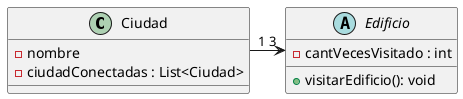 @startuml
class Ciudad
{
    - nombre
    - ciudadConectadas : List<Ciudad>
}
abstract Edificio
{
    -cantVecesVisitado : int
    + visitarEdificio(): void
}

Ciudad "1"-> "3"  Edificio
@enduml